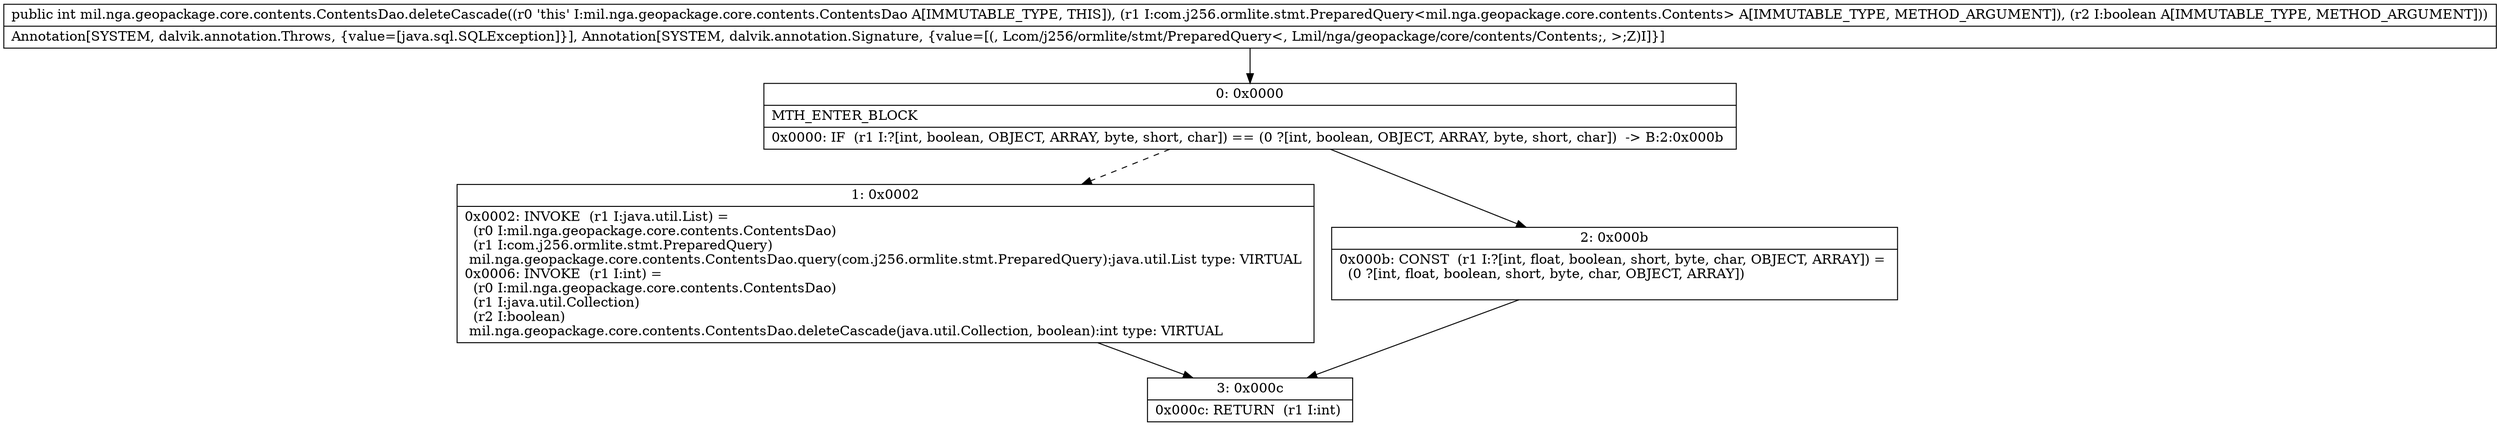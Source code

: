 digraph "CFG formil.nga.geopackage.core.contents.ContentsDao.deleteCascade(Lcom\/j256\/ormlite\/stmt\/PreparedQuery;Z)I" {
Node_0 [shape=record,label="{0\:\ 0x0000|MTH_ENTER_BLOCK\l|0x0000: IF  (r1 I:?[int, boolean, OBJECT, ARRAY, byte, short, char]) == (0 ?[int, boolean, OBJECT, ARRAY, byte, short, char])  \-\> B:2:0x000b \l}"];
Node_1 [shape=record,label="{1\:\ 0x0002|0x0002: INVOKE  (r1 I:java.util.List) = \l  (r0 I:mil.nga.geopackage.core.contents.ContentsDao)\l  (r1 I:com.j256.ormlite.stmt.PreparedQuery)\l mil.nga.geopackage.core.contents.ContentsDao.query(com.j256.ormlite.stmt.PreparedQuery):java.util.List type: VIRTUAL \l0x0006: INVOKE  (r1 I:int) = \l  (r0 I:mil.nga.geopackage.core.contents.ContentsDao)\l  (r1 I:java.util.Collection)\l  (r2 I:boolean)\l mil.nga.geopackage.core.contents.ContentsDao.deleteCascade(java.util.Collection, boolean):int type: VIRTUAL \l}"];
Node_2 [shape=record,label="{2\:\ 0x000b|0x000b: CONST  (r1 I:?[int, float, boolean, short, byte, char, OBJECT, ARRAY]) = \l  (0 ?[int, float, boolean, short, byte, char, OBJECT, ARRAY])\l \l}"];
Node_3 [shape=record,label="{3\:\ 0x000c|0x000c: RETURN  (r1 I:int) \l}"];
MethodNode[shape=record,label="{public int mil.nga.geopackage.core.contents.ContentsDao.deleteCascade((r0 'this' I:mil.nga.geopackage.core.contents.ContentsDao A[IMMUTABLE_TYPE, THIS]), (r1 I:com.j256.ormlite.stmt.PreparedQuery\<mil.nga.geopackage.core.contents.Contents\> A[IMMUTABLE_TYPE, METHOD_ARGUMENT]), (r2 I:boolean A[IMMUTABLE_TYPE, METHOD_ARGUMENT]))  | Annotation[SYSTEM, dalvik.annotation.Throws, \{value=[java.sql.SQLException]\}], Annotation[SYSTEM, dalvik.annotation.Signature, \{value=[(, Lcom\/j256\/ormlite\/stmt\/PreparedQuery\<, Lmil\/nga\/geopackage\/core\/contents\/Contents;, \>;Z)I]\}]\l}"];
MethodNode -> Node_0;
Node_0 -> Node_1[style=dashed];
Node_0 -> Node_2;
Node_1 -> Node_3;
Node_2 -> Node_3;
}

